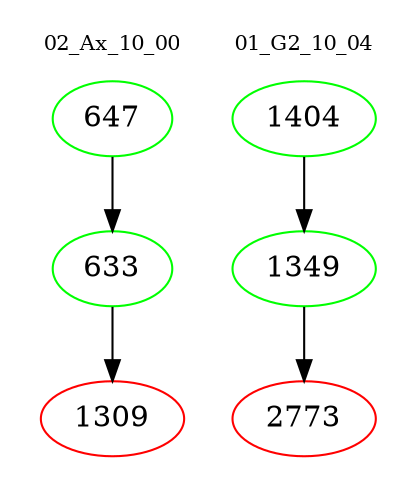 digraph{
subgraph cluster_0 {
color = white
label = "02_Ax_10_00";
fontsize=10;
T0_647 [label="647", color="green"]
T0_647 -> T0_633 [color="black"]
T0_633 [label="633", color="green"]
T0_633 -> T0_1309 [color="black"]
T0_1309 [label="1309", color="red"]
}
subgraph cluster_1 {
color = white
label = "01_G2_10_04";
fontsize=10;
T1_1404 [label="1404", color="green"]
T1_1404 -> T1_1349 [color="black"]
T1_1349 [label="1349", color="green"]
T1_1349 -> T1_2773 [color="black"]
T1_2773 [label="2773", color="red"]
}
}
